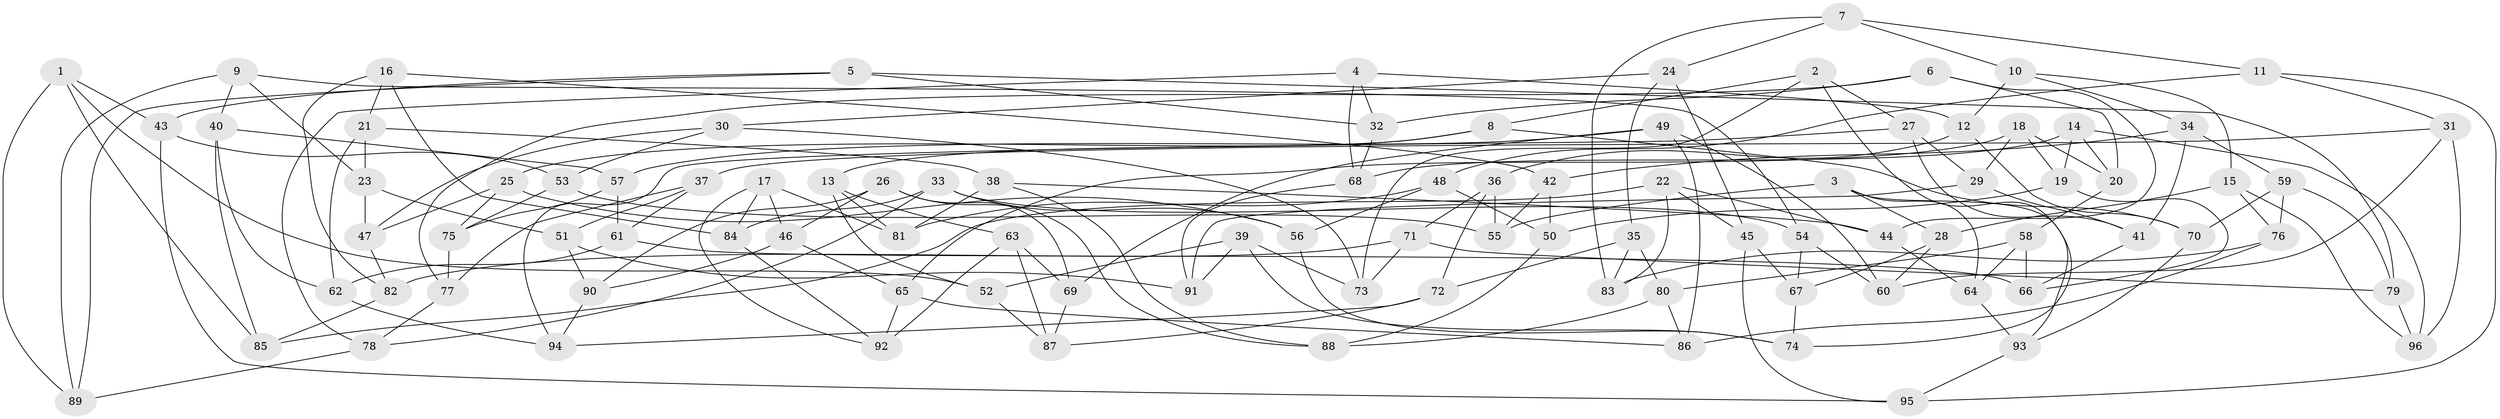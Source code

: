 // Generated by graph-tools (version 1.1) at 2025/50/03/09/25 03:50:49]
// undirected, 96 vertices, 192 edges
graph export_dot {
graph [start="1"]
  node [color=gray90,style=filled];
  1;
  2;
  3;
  4;
  5;
  6;
  7;
  8;
  9;
  10;
  11;
  12;
  13;
  14;
  15;
  16;
  17;
  18;
  19;
  20;
  21;
  22;
  23;
  24;
  25;
  26;
  27;
  28;
  29;
  30;
  31;
  32;
  33;
  34;
  35;
  36;
  37;
  38;
  39;
  40;
  41;
  42;
  43;
  44;
  45;
  46;
  47;
  48;
  49;
  50;
  51;
  52;
  53;
  54;
  55;
  56;
  57;
  58;
  59;
  60;
  61;
  62;
  63;
  64;
  65;
  66;
  67;
  68;
  69;
  70;
  71;
  72;
  73;
  74;
  75;
  76;
  77;
  78;
  79;
  80;
  81;
  82;
  83;
  84;
  85;
  86;
  87;
  88;
  89;
  90;
  91;
  92;
  93;
  94;
  95;
  96;
  1 -- 43;
  1 -- 89;
  1 -- 85;
  1 -- 52;
  2 -- 74;
  2 -- 8;
  2 -- 73;
  2 -- 27;
  3 -- 28;
  3 -- 64;
  3 -- 55;
  3 -- 93;
  4 -- 12;
  4 -- 68;
  4 -- 32;
  4 -- 78;
  5 -- 79;
  5 -- 89;
  5 -- 43;
  5 -- 32;
  6 -- 20;
  6 -- 77;
  6 -- 44;
  6 -- 32;
  7 -- 83;
  7 -- 10;
  7 -- 24;
  7 -- 11;
  8 -- 25;
  8 -- 70;
  8 -- 13;
  9 -- 89;
  9 -- 23;
  9 -- 40;
  9 -- 54;
  10 -- 12;
  10 -- 34;
  10 -- 15;
  11 -- 48;
  11 -- 95;
  11 -- 31;
  12 -- 36;
  12 -- 70;
  13 -- 63;
  13 -- 52;
  13 -- 81;
  14 -- 68;
  14 -- 19;
  14 -- 20;
  14 -- 96;
  15 -- 28;
  15 -- 96;
  15 -- 76;
  16 -- 82;
  16 -- 21;
  16 -- 84;
  16 -- 42;
  17 -- 92;
  17 -- 84;
  17 -- 46;
  17 -- 81;
  18 -- 29;
  18 -- 19;
  18 -- 20;
  18 -- 65;
  19 -- 50;
  19 -- 66;
  20 -- 58;
  21 -- 23;
  21 -- 62;
  21 -- 38;
  22 -- 85;
  22 -- 45;
  22 -- 83;
  22 -- 44;
  23 -- 51;
  23 -- 47;
  24 -- 30;
  24 -- 45;
  24 -- 35;
  25 -- 47;
  25 -- 75;
  25 -- 56;
  26 -- 46;
  26 -- 88;
  26 -- 69;
  26 -- 90;
  27 -- 94;
  27 -- 41;
  27 -- 29;
  28 -- 60;
  28 -- 67;
  29 -- 91;
  29 -- 41;
  30 -- 53;
  30 -- 73;
  30 -- 47;
  31 -- 96;
  31 -- 37;
  31 -- 60;
  32 -- 68;
  33 -- 56;
  33 -- 84;
  33 -- 78;
  33 -- 54;
  34 -- 42;
  34 -- 41;
  34 -- 59;
  35 -- 72;
  35 -- 80;
  35 -- 83;
  36 -- 71;
  36 -- 72;
  36 -- 55;
  37 -- 61;
  37 -- 51;
  37 -- 77;
  38 -- 88;
  38 -- 44;
  38 -- 81;
  39 -- 73;
  39 -- 74;
  39 -- 91;
  39 -- 52;
  40 -- 57;
  40 -- 62;
  40 -- 85;
  41 -- 66;
  42 -- 50;
  42 -- 55;
  43 -- 95;
  43 -- 53;
  44 -- 64;
  45 -- 67;
  45 -- 95;
  46 -- 65;
  46 -- 90;
  47 -- 82;
  48 -- 50;
  48 -- 56;
  48 -- 81;
  49 -- 86;
  49 -- 69;
  49 -- 57;
  49 -- 60;
  50 -- 88;
  51 -- 90;
  51 -- 91;
  52 -- 87;
  53 -- 75;
  53 -- 55;
  54 -- 60;
  54 -- 67;
  56 -- 74;
  57 -- 61;
  57 -- 75;
  58 -- 80;
  58 -- 64;
  58 -- 66;
  59 -- 76;
  59 -- 79;
  59 -- 70;
  61 -- 66;
  61 -- 62;
  62 -- 94;
  63 -- 92;
  63 -- 87;
  63 -- 69;
  64 -- 93;
  65 -- 86;
  65 -- 92;
  67 -- 74;
  68 -- 91;
  69 -- 87;
  70 -- 93;
  71 -- 79;
  71 -- 73;
  71 -- 82;
  72 -- 94;
  72 -- 87;
  75 -- 77;
  76 -- 86;
  76 -- 83;
  77 -- 78;
  78 -- 89;
  79 -- 96;
  80 -- 86;
  80 -- 88;
  82 -- 85;
  84 -- 92;
  90 -- 94;
  93 -- 95;
}
